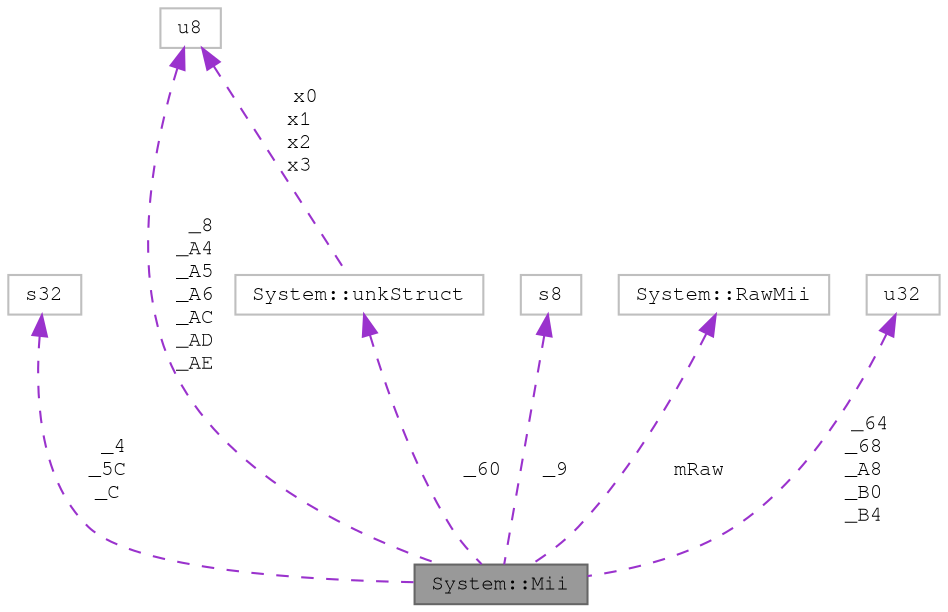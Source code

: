 digraph "System::Mii"
{
 // LATEX_PDF_SIZE
  bgcolor="transparent";
  edge [fontname=FreeMono,fontsize=10,labelfontname=FreeMono,labelfontsize=10];
  node [fontname=FreeMono,fontsize=10,shape=box,height=0.2,width=0.4];
  Node1 [label="System::Mii",height=0.2,width=0.4,color="gray40", fillcolor="grey60", style="filled", fontcolor="black",tooltip=" "];
  Node2 -> Node1 [dir="back",color="darkorchid3",style="dashed",label=" _4\n_5C\n_C" ];
  Node2 [label="s32",height=0.2,width=0.4,color="grey75", fillcolor="white", style="filled",tooltip=" "];
  Node3 -> Node1 [dir="back",color="darkorchid3",style="dashed",label=" _8\n_A4\n_A5\n_A6\n_AC\n_AD\n_AE" ];
  Node3 [label="u8",height=0.2,width=0.4,color="grey75", fillcolor="white", style="filled",tooltip=" "];
  Node4 -> Node1 [dir="back",color="darkorchid3",style="dashed",label=" _9" ];
  Node4 [label="s8",height=0.2,width=0.4,color="grey75", fillcolor="white", style="filled",tooltip=" "];
  Node5 -> Node1 [dir="back",color="darkorchid3",style="dashed",label=" mRaw" ];
  Node5 [label="System::RawMii",height=0.2,width=0.4,color="grey75", fillcolor="white", style="filled",URL="$class_system_1_1_raw_mii.html",tooltip=" "];
  Node6 -> Node1 [dir="back",color="darkorchid3",style="dashed",label=" _60" ];
  Node6 [label="System::unkStruct",height=0.2,width=0.4,color="grey75", fillcolor="white", style="filled",URL="$struct_system_1_1unk_struct.html",tooltip=" "];
  Node3 -> Node6 [dir="back",color="darkorchid3",style="dashed",label=" x0\nx1\nx2\nx3" ];
  Node7 -> Node1 [dir="back",color="darkorchid3",style="dashed",label=" _64\n_68\n_A8\n_B0\n_B4" ];
  Node7 [label="u32",height=0.2,width=0.4,color="grey75", fillcolor="white", style="filled",tooltip=" "];
}
